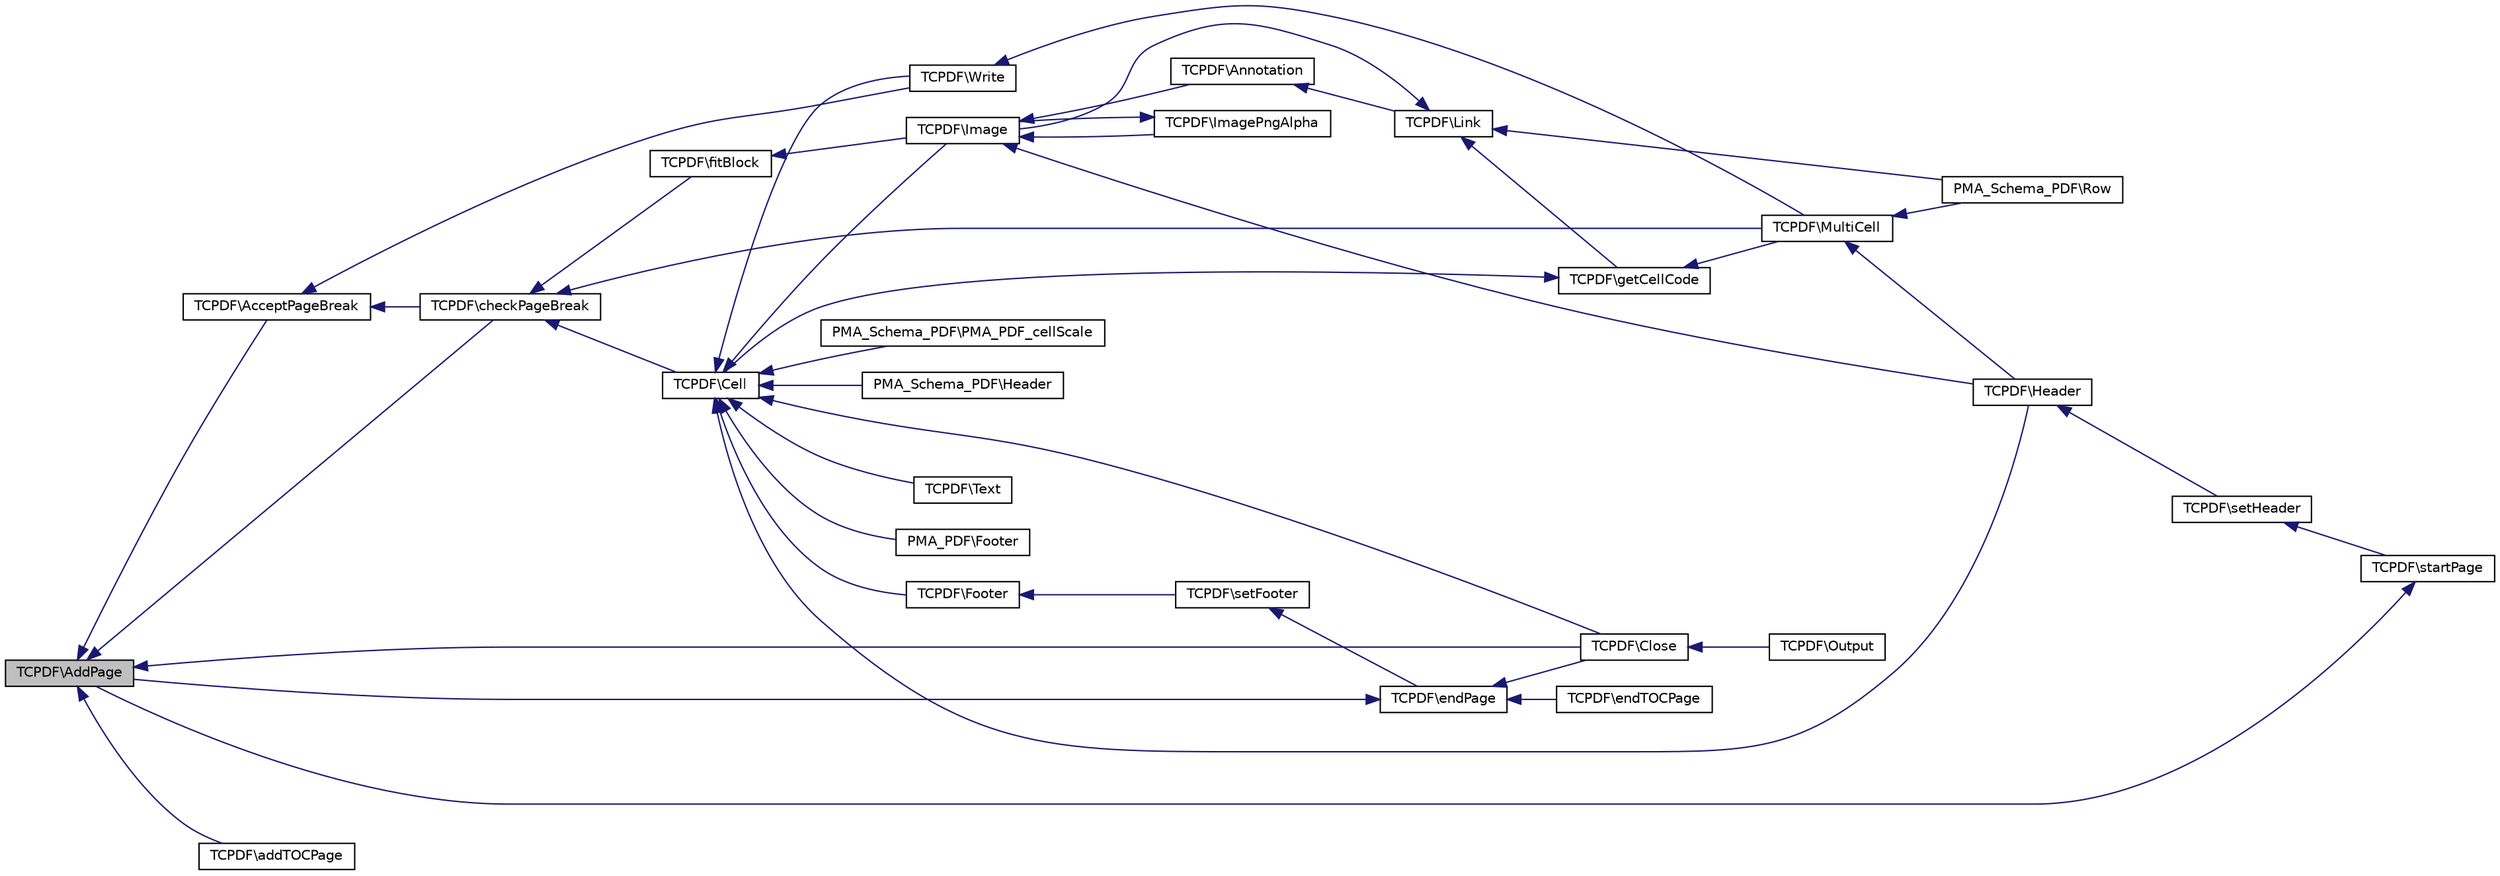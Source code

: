 digraph G
{
  edge [fontname="Helvetica",fontsize="10",labelfontname="Helvetica",labelfontsize="10"];
  node [fontname="Helvetica",fontsize="10",shape=record];
  rankdir="LR";
  Node1 [label="TCPDF\\AddPage",height=0.2,width=0.4,color="black", fillcolor="grey75", style="filled" fontcolor="black"];
  Node1 -> Node2 [dir="back",color="midnightblue",fontsize="10",style="solid",fontname="Helvetica"];
  Node2 [label="TCPDF\\Close",height=0.2,width=0.4,color="black", fillcolor="white", style="filled",URL="$classTCPDF.html#a2ea842192062587293c25981098c820c",tooltip="Terminates the PDF document."];
  Node2 -> Node3 [dir="back",color="midnightblue",fontsize="10",style="solid",fontname="Helvetica"];
  Node3 [label="TCPDF\\Output",height=0.2,width=0.4,color="black", fillcolor="white", style="filled",URL="$classTCPDF.html#a3d6dcb62298ec9d42e9125ee2f5b23a1",tooltip="Send the document to a given destination: string, local file or browser."];
  Node1 -> Node4 [dir="back",color="midnightblue",fontsize="10",style="solid",fontname="Helvetica"];
  Node4 [label="TCPDF\\addTOCPage",height=0.2,width=0.4,color="black", fillcolor="white", style="filled",URL="$classTCPDF.html#ad5303676c4d5a355672dd599eb263a50",tooltip="Adds a new TOC (Table Of Content) page to the document."];
  Node1 -> Node5 [dir="back",color="midnightblue",fontsize="10",style="solid",fontname="Helvetica"];
  Node5 [label="TCPDF\\AcceptPageBreak",height=0.2,width=0.4,color="black", fillcolor="white", style="filled",URL="$classTCPDF.html#aa24046de2993933f62d60a2936a22970",tooltip="Whenever a page break condition is met, the method is called, and the break is issued or not dependin..."];
  Node5 -> Node6 [dir="back",color="midnightblue",fontsize="10",style="solid",fontname="Helvetica"];
  Node6 [label="TCPDF\\checkPageBreak",height=0.2,width=0.4,color="black", fillcolor="white", style="filled",URL="$classTCPDF.html#a9e8e4b4d75485b8f1e3aa2133a811e50",tooltip="Add page if needed."];
  Node6 -> Node7 [dir="back",color="midnightblue",fontsize="10",style="solid",fontname="Helvetica"];
  Node7 [label="TCPDF\\Cell",height=0.2,width=0.4,color="black", fillcolor="white", style="filled",URL="$classTCPDF.html#a33b265e5eb3e4d1d4fedfe29f8166f31",tooltip="Prints a cell (rectangular area) with optional borders, background color and character string..."];
  Node7 -> Node8 [dir="back",color="midnightblue",fontsize="10",style="solid",fontname="Helvetica"];
  Node8 [label="PMA_PDF\\Footer",height=0.2,width=0.4,color="black", fillcolor="white", style="filled",URL="$classPMA__PDF.html#a4e445e31fe96417390cf0c0c30a79e52",tooltip="This function must be named &quot;Footer&quot; to work with the TCPDF library."];
  Node7 -> Node9 [dir="back",color="midnightblue",fontsize="10",style="solid",fontname="Helvetica"];
  Node9 [label="PMA_Schema_PDF\\PMA_PDF_cellScale",height=0.2,width=0.4,color="black", fillcolor="white", style="filled",URL="$classPMA__Schema__PDF.html#a37501090b2b0aa83dc4856b1f4599c73",tooltip="Outputs a scaled cell."];
  Node7 -> Node10 [dir="back",color="midnightblue",fontsize="10",style="solid",fontname="Helvetica"];
  Node10 [label="PMA_Schema_PDF\\Header",height=0.2,width=0.4,color="black", fillcolor="white", style="filled",URL="$classPMA__Schema__PDF.html#aefdd44d7af2b60a0cfd597786c6bb1d1",tooltip="This method is used to render the page header."];
  Node7 -> Node2 [dir="back",color="midnightblue",fontsize="10",style="solid",fontname="Helvetica"];
  Node7 -> Node11 [dir="back",color="midnightblue",fontsize="10",style="solid",fontname="Helvetica"];
  Node11 [label="TCPDF\\Header",height=0.2,width=0.4,color="black", fillcolor="white", style="filled",URL="$classTCPDF.html#a553f8a9bbb5301f983ebfd64544cb7a8",tooltip="This method is used to render the page header."];
  Node11 -> Node12 [dir="back",color="midnightblue",fontsize="10",style="solid",fontname="Helvetica"];
  Node12 [label="TCPDF\\setHeader",height=0.2,width=0.4,color="black", fillcolor="white", style="filled",URL="$classTCPDF.html#a9e36d6b325764815dd652636ece7eead",tooltip="This method is used to render the page header."];
  Node12 -> Node13 [dir="back",color="midnightblue",fontsize="10",style="solid",fontname="Helvetica"];
  Node13 [label="TCPDF\\startPage",height=0.2,width=0.4,color="black", fillcolor="white", style="filled",URL="$classTCPDF.html#a02c319c0adc5a464351d428ae4602aae",tooltip="Starts a new page to the document."];
  Node13 -> Node1 [dir="back",color="midnightblue",fontsize="10",style="solid",fontname="Helvetica"];
  Node7 -> Node14 [dir="back",color="midnightblue",fontsize="10",style="solid",fontname="Helvetica"];
  Node14 [label="TCPDF\\Footer",height=0.2,width=0.4,color="black", fillcolor="white", style="filled",URL="$classTCPDF.html#ae40eff8871e1deebf4bea96de4d8a3e4",tooltip="This method is used to render the page footer."];
  Node14 -> Node15 [dir="back",color="midnightblue",fontsize="10",style="solid",fontname="Helvetica"];
  Node15 [label="TCPDF\\setFooter",height=0.2,width=0.4,color="black", fillcolor="white", style="filled",URL="$classTCPDF.html#a7b0675e51b6f7ab3e4730feef3c86fb5",tooltip="This method is used to render the page footer."];
  Node15 -> Node16 [dir="back",color="midnightblue",fontsize="10",style="solid",fontname="Helvetica"];
  Node16 [label="TCPDF\\endPage",height=0.2,width=0.4,color="black", fillcolor="white", style="filled",URL="$classTCPDF.html#a79a37b42b7c47e3ec1f5f150129d3b3c",tooltip="Terminate the current page."];
  Node16 -> Node2 [dir="back",color="midnightblue",fontsize="10",style="solid",fontname="Helvetica"];
  Node16 -> Node17 [dir="back",color="midnightblue",fontsize="10",style="solid",fontname="Helvetica"];
  Node17 [label="TCPDF\\endTOCPage",height=0.2,width=0.4,color="black", fillcolor="white", style="filled",URL="$classTCPDF.html#a02a272341e600d3c69836d1a564d29e0",tooltip="Terminate the current TOC (Table Of Content) page."];
  Node16 -> Node1 [dir="back",color="midnightblue",fontsize="10",style="solid",fontname="Helvetica"];
  Node7 -> Node18 [dir="back",color="midnightblue",fontsize="10",style="solid",fontname="Helvetica"];
  Node18 [label="TCPDF\\Text",height=0.2,width=0.4,color="black", fillcolor="white", style="filled",URL="$classTCPDF.html#abf1daa47cbb1f2abe310d19124a1e35e",tooltip="Prints a text cell at the specified position."];
  Node7 -> Node19 [dir="back",color="midnightblue",fontsize="10",style="solid",fontname="Helvetica"];
  Node19 [label="TCPDF\\Write",height=0.2,width=0.4,color="black", fillcolor="white", style="filled",URL="$classTCPDF.html#a6669ae88090963e9487d0388c7577dc9",tooltip="This method prints text from the current position."];
  Node19 -> Node20 [dir="back",color="midnightblue",fontsize="10",style="solid",fontname="Helvetica"];
  Node20 [label="TCPDF\\MultiCell",height=0.2,width=0.4,color="black", fillcolor="white", style="filled",URL="$classTCPDF.html#aa81d4b585de305c054760ec983ed3ece",tooltip="This method allows printing text with line breaks."];
  Node20 -> Node21 [dir="back",color="midnightblue",fontsize="10",style="solid",fontname="Helvetica"];
  Node21 [label="PMA_Schema_PDF\\Row",height=0.2,width=0.4,color="black", fillcolor="white", style="filled",URL="$classPMA__Schema__PDF.html#a0e923e10c0fed8fe57e2436ceb51ccf2"];
  Node20 -> Node11 [dir="back",color="midnightblue",fontsize="10",style="solid",fontname="Helvetica"];
  Node7 -> Node22 [dir="back",color="midnightblue",fontsize="10",style="solid",fontname="Helvetica"];
  Node22 [label="TCPDF\\Image",height=0.2,width=0.4,color="black", fillcolor="white", style="filled",URL="$classTCPDF.html#a714c2bee7d6b39d4d6d304540c761352",tooltip="Puts an image in the page."];
  Node22 -> Node11 [dir="back",color="midnightblue",fontsize="10",style="solid",fontname="Helvetica"];
  Node22 -> Node23 [dir="back",color="midnightblue",fontsize="10",style="solid",fontname="Helvetica"];
  Node23 [label="TCPDF\\Annotation",height=0.2,width=0.4,color="black", fillcolor="white", style="filled",URL="$classTCPDF.html#a6b05e14a0ff7b12eb78f884cabd69e9b",tooltip="Puts a markup annotation on a rectangular area of the page."];
  Node23 -> Node24 [dir="back",color="midnightblue",fontsize="10",style="solid",fontname="Helvetica"];
  Node24 [label="TCPDF\\Link",height=0.2,width=0.4,color="black", fillcolor="white", style="filled",URL="$classTCPDF.html#ab87bf1826384fbfe30eb499d42f1d994",tooltip="Puts a link on a rectangular area of the page."];
  Node24 -> Node21 [dir="back",color="midnightblue",fontsize="10",style="solid",fontname="Helvetica"];
  Node24 -> Node25 [dir="back",color="midnightblue",fontsize="10",style="solid",fontname="Helvetica"];
  Node25 [label="TCPDF\\getCellCode",height=0.2,width=0.4,color="black", fillcolor="white", style="filled",URL="$classTCPDF.html#aa064c22c3ff653664433fc4e05fa8efc",tooltip="Returns the PDF string code to print a cell (rectangular area) with optional borders, background color and character string."];
  Node25 -> Node7 [dir="back",color="midnightblue",fontsize="10",style="solid",fontname="Helvetica"];
  Node25 -> Node20 [dir="back",color="midnightblue",fontsize="10",style="solid",fontname="Helvetica"];
  Node24 -> Node22 [dir="back",color="midnightblue",fontsize="10",style="solid",fontname="Helvetica"];
  Node22 -> Node26 [dir="back",color="midnightblue",fontsize="10",style="solid",fontname="Helvetica"];
  Node26 [label="TCPDF\\ImagePngAlpha",height=0.2,width=0.4,color="black", fillcolor="white", style="filled",URL="$classTCPDF.html#a63318e9e32a06621bb98c59cd660a835",tooltip="Extract info from a PNG image with alpha channel using the GD library."];
  Node26 -> Node22 [dir="back",color="midnightblue",fontsize="10",style="solid",fontname="Helvetica"];
  Node6 -> Node20 [dir="back",color="midnightblue",fontsize="10",style="solid",fontname="Helvetica"];
  Node6 -> Node27 [dir="back",color="midnightblue",fontsize="10",style="solid",fontname="Helvetica"];
  Node27 [label="TCPDF\\fitBlock",height=0.2,width=0.4,color="black", fillcolor="white", style="filled",URL="$classTCPDF.html#af1db92d221fd87c76d7c607f32266d0a",tooltip="Set the block dimensions accounting for page breaks and page/column fitting."];
  Node27 -> Node22 [dir="back",color="midnightblue",fontsize="10",style="solid",fontname="Helvetica"];
  Node5 -> Node19 [dir="back",color="midnightblue",fontsize="10",style="solid",fontname="Helvetica"];
  Node1 -> Node6 [dir="back",color="midnightblue",fontsize="10",style="solid",fontname="Helvetica"];
}
